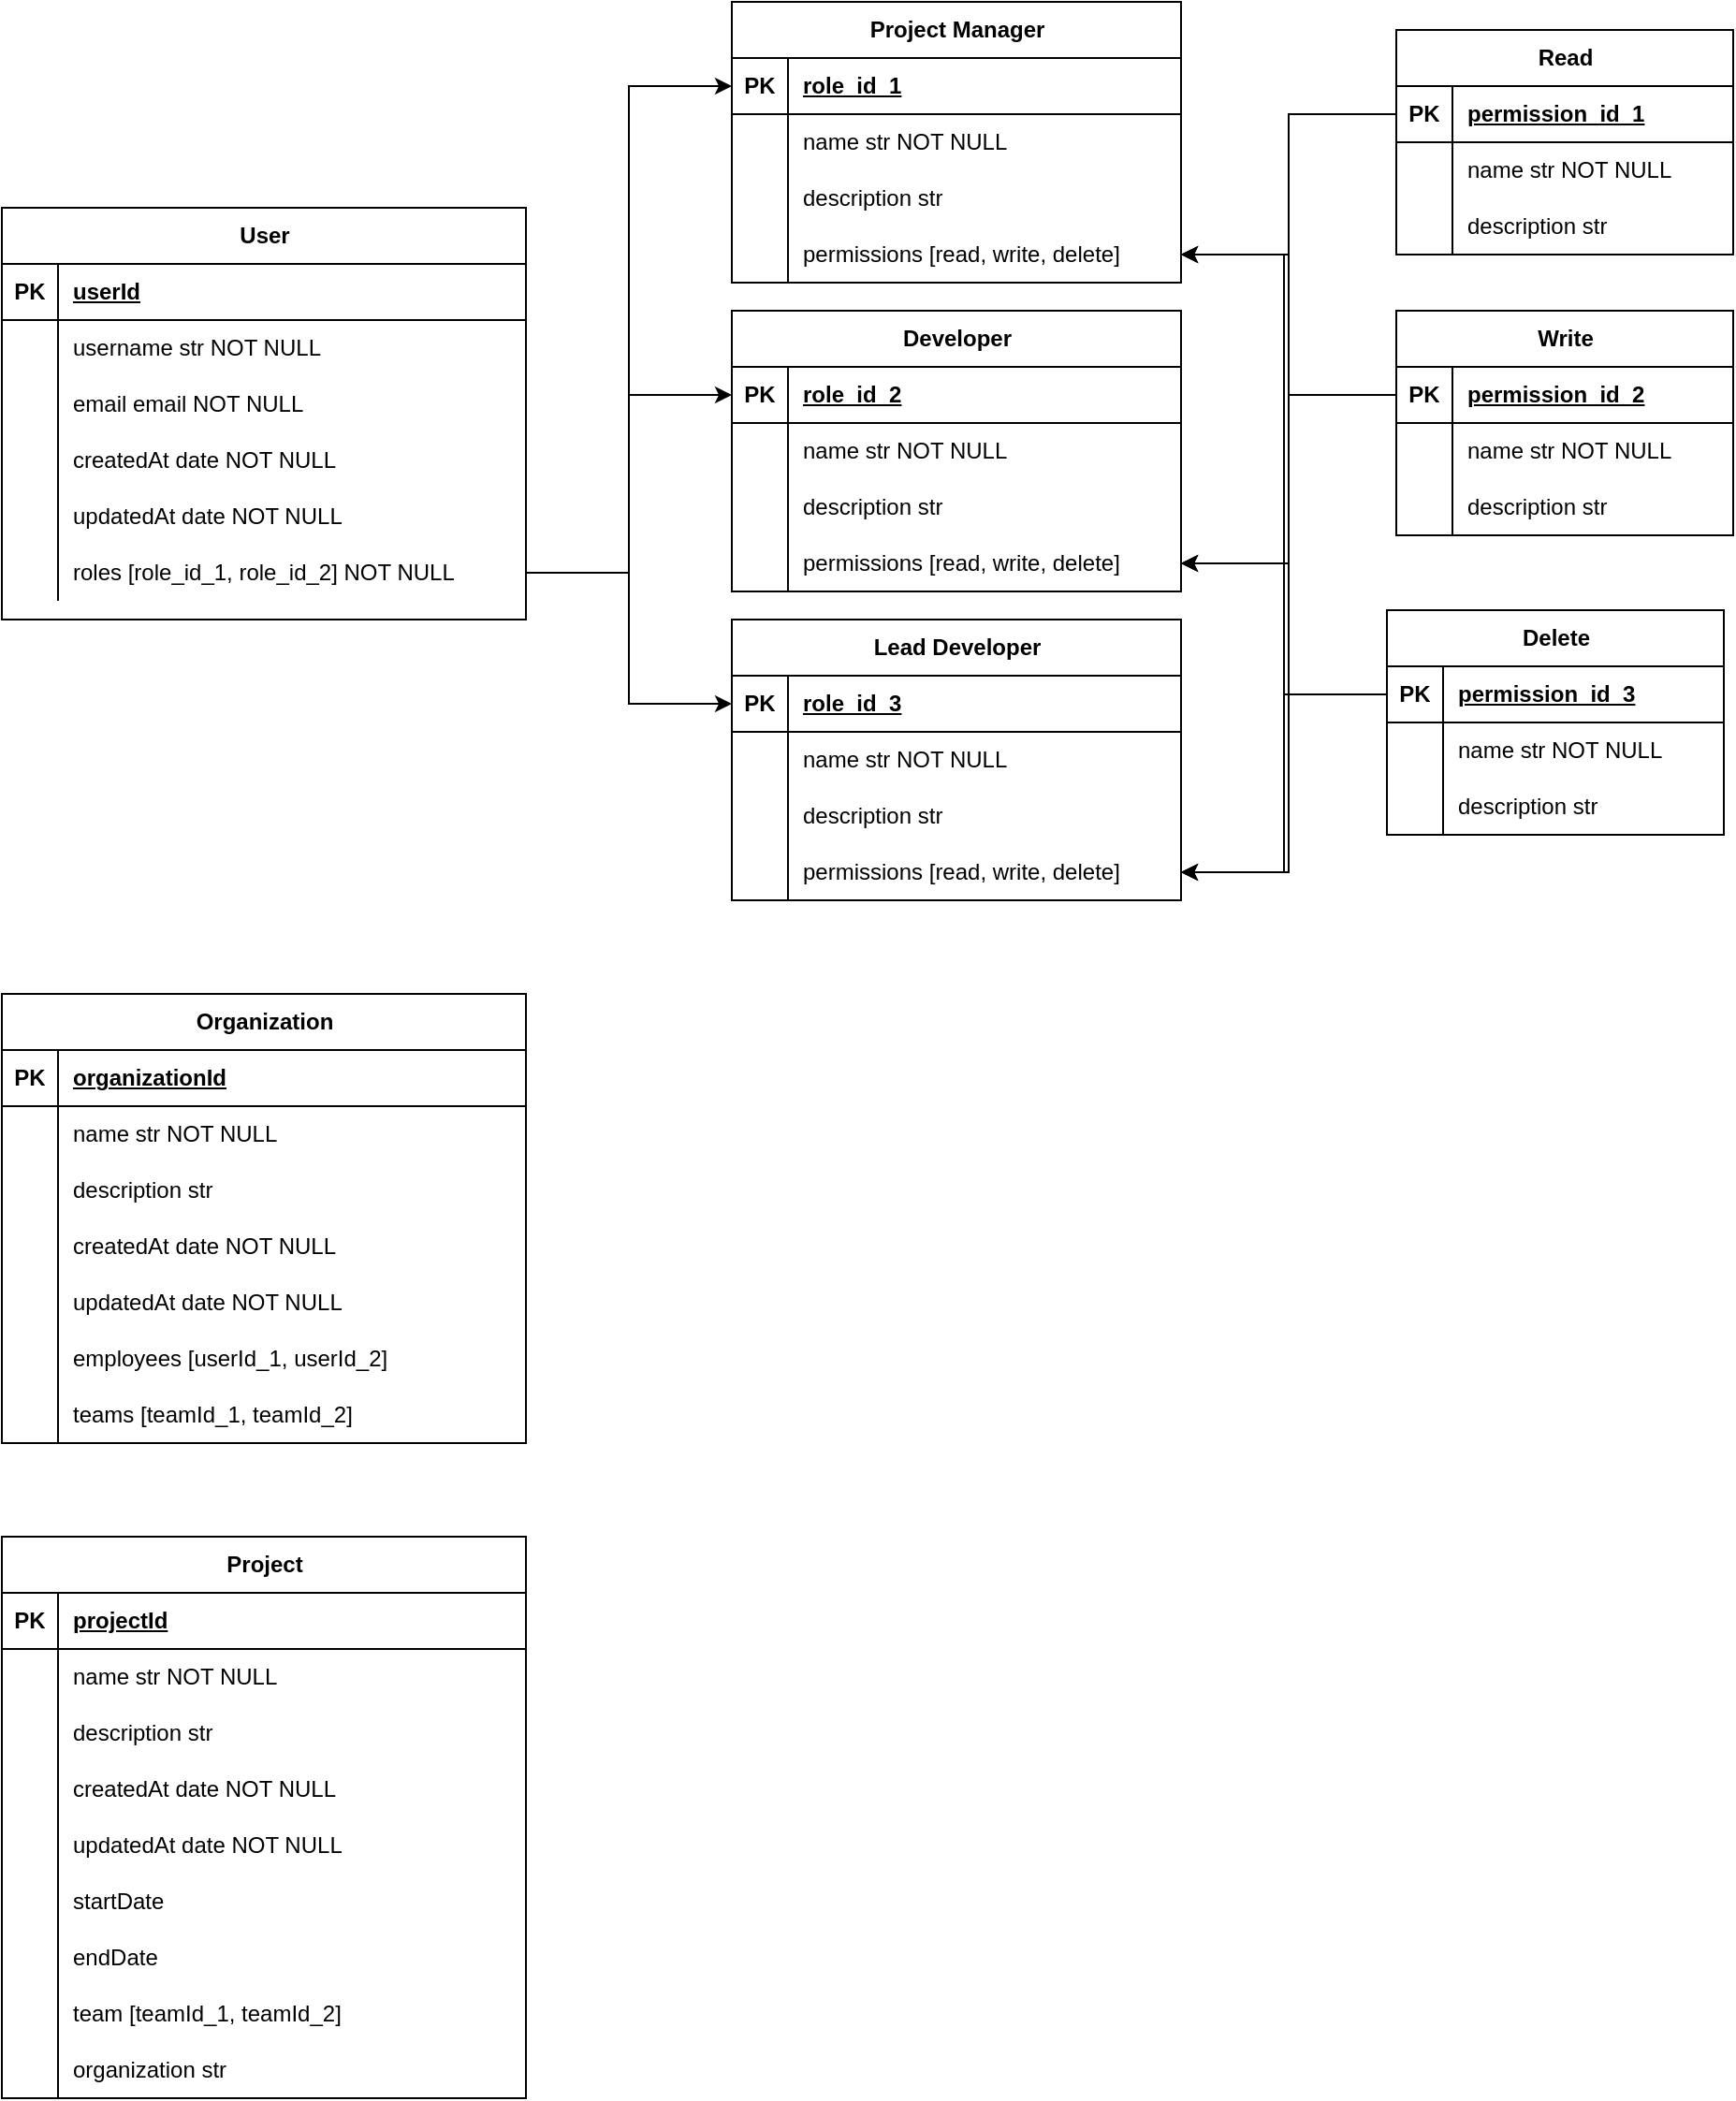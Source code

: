 <mxfile version="24.6.4" type="github">
  <diagram id="R2lEEEUBdFMjLlhIrx00" name="Page-1">
    <mxGraphModel dx="1232" dy="1105" grid="1" gridSize="10" guides="1" tooltips="1" connect="1" arrows="1" fold="1" page="1" pageScale="1" pageWidth="850" pageHeight="1100" math="0" shadow="0" extFonts="Permanent Marker^https://fonts.googleapis.com/css?family=Permanent+Marker">
      <root>
        <mxCell id="0" />
        <mxCell id="1" parent="0" />
        <mxCell id="rdHZ8O4OTqoQfhuK6MmQ-23" value="User" style="shape=table;startSize=30;container=1;collapsible=1;childLayout=tableLayout;fixedRows=1;rowLines=0;fontStyle=1;align=center;resizeLast=1;html=1;" parent="1" vertex="1">
          <mxGeometry x="160" y="120" width="280" height="220" as="geometry" />
        </mxCell>
        <mxCell id="rdHZ8O4OTqoQfhuK6MmQ-24" value="" style="shape=tableRow;horizontal=0;startSize=0;swimlaneHead=0;swimlaneBody=0;fillColor=none;collapsible=0;dropTarget=0;points=[[0,0.5],[1,0.5]];portConstraint=eastwest;top=0;left=0;right=0;bottom=1;" parent="rdHZ8O4OTqoQfhuK6MmQ-23" vertex="1">
          <mxGeometry y="30" width="280" height="30" as="geometry" />
        </mxCell>
        <mxCell id="rdHZ8O4OTqoQfhuK6MmQ-25" value="PK" style="shape=partialRectangle;connectable=0;fillColor=none;top=0;left=0;bottom=0;right=0;fontStyle=1;overflow=hidden;whiteSpace=wrap;html=1;" parent="rdHZ8O4OTqoQfhuK6MmQ-24" vertex="1">
          <mxGeometry width="30" height="30" as="geometry">
            <mxRectangle width="30" height="30" as="alternateBounds" />
          </mxGeometry>
        </mxCell>
        <mxCell id="rdHZ8O4OTqoQfhuK6MmQ-26" value="userId" style="shape=partialRectangle;connectable=0;fillColor=none;top=0;left=0;bottom=0;right=0;align=left;spacingLeft=6;fontStyle=5;overflow=hidden;whiteSpace=wrap;html=1;" parent="rdHZ8O4OTqoQfhuK6MmQ-24" vertex="1">
          <mxGeometry x="30" width="250" height="30" as="geometry">
            <mxRectangle width="250" height="30" as="alternateBounds" />
          </mxGeometry>
        </mxCell>
        <mxCell id="rdHZ8O4OTqoQfhuK6MmQ-27" value="" style="shape=tableRow;horizontal=0;startSize=0;swimlaneHead=0;swimlaneBody=0;fillColor=none;collapsible=0;dropTarget=0;points=[[0,0.5],[1,0.5]];portConstraint=eastwest;top=0;left=0;right=0;bottom=0;" parent="rdHZ8O4OTqoQfhuK6MmQ-23" vertex="1">
          <mxGeometry y="60" width="280" height="30" as="geometry" />
        </mxCell>
        <mxCell id="rdHZ8O4OTqoQfhuK6MmQ-28" value="" style="shape=partialRectangle;connectable=0;fillColor=none;top=0;left=0;bottom=0;right=0;editable=1;overflow=hidden;whiteSpace=wrap;html=1;" parent="rdHZ8O4OTqoQfhuK6MmQ-27" vertex="1">
          <mxGeometry width="30" height="30" as="geometry">
            <mxRectangle width="30" height="30" as="alternateBounds" />
          </mxGeometry>
        </mxCell>
        <mxCell id="rdHZ8O4OTqoQfhuK6MmQ-29" value="username str NOT NULL" style="shape=partialRectangle;connectable=0;fillColor=none;top=0;left=0;bottom=0;right=0;align=left;spacingLeft=6;overflow=hidden;whiteSpace=wrap;html=1;" parent="rdHZ8O4OTqoQfhuK6MmQ-27" vertex="1">
          <mxGeometry x="30" width="250" height="30" as="geometry">
            <mxRectangle width="250" height="30" as="alternateBounds" />
          </mxGeometry>
        </mxCell>
        <mxCell id="rdHZ8O4OTqoQfhuK6MmQ-30" value="" style="shape=tableRow;horizontal=0;startSize=0;swimlaneHead=0;swimlaneBody=0;fillColor=none;collapsible=0;dropTarget=0;points=[[0,0.5],[1,0.5]];portConstraint=eastwest;top=0;left=0;right=0;bottom=0;" parent="rdHZ8O4OTqoQfhuK6MmQ-23" vertex="1">
          <mxGeometry y="90" width="280" height="30" as="geometry" />
        </mxCell>
        <mxCell id="rdHZ8O4OTqoQfhuK6MmQ-31" value="" style="shape=partialRectangle;connectable=0;fillColor=none;top=0;left=0;bottom=0;right=0;editable=1;overflow=hidden;whiteSpace=wrap;html=1;" parent="rdHZ8O4OTqoQfhuK6MmQ-30" vertex="1">
          <mxGeometry width="30" height="30" as="geometry">
            <mxRectangle width="30" height="30" as="alternateBounds" />
          </mxGeometry>
        </mxCell>
        <mxCell id="rdHZ8O4OTqoQfhuK6MmQ-32" value="email email NOT NULL" style="shape=partialRectangle;connectable=0;fillColor=none;top=0;left=0;bottom=0;right=0;align=left;spacingLeft=6;overflow=hidden;whiteSpace=wrap;html=1;" parent="rdHZ8O4OTqoQfhuK6MmQ-30" vertex="1">
          <mxGeometry x="30" width="250" height="30" as="geometry">
            <mxRectangle width="250" height="30" as="alternateBounds" />
          </mxGeometry>
        </mxCell>
        <mxCell id="rdHZ8O4OTqoQfhuK6MmQ-39" value="" style="shape=tableRow;horizontal=0;startSize=0;swimlaneHead=0;swimlaneBody=0;fillColor=none;collapsible=0;dropTarget=0;points=[[0,0.5],[1,0.5]];portConstraint=eastwest;top=0;left=0;right=0;bottom=0;" parent="rdHZ8O4OTqoQfhuK6MmQ-23" vertex="1">
          <mxGeometry y="120" width="280" height="30" as="geometry" />
        </mxCell>
        <mxCell id="rdHZ8O4OTqoQfhuK6MmQ-40" value="" style="shape=partialRectangle;connectable=0;fillColor=none;top=0;left=0;bottom=0;right=0;editable=1;overflow=hidden;whiteSpace=wrap;html=1;" parent="rdHZ8O4OTqoQfhuK6MmQ-39" vertex="1">
          <mxGeometry width="30" height="30" as="geometry">
            <mxRectangle width="30" height="30" as="alternateBounds" />
          </mxGeometry>
        </mxCell>
        <mxCell id="rdHZ8O4OTqoQfhuK6MmQ-41" value="createdAt date NOT NULL" style="shape=partialRectangle;connectable=0;fillColor=none;top=0;left=0;bottom=0;right=0;align=left;spacingLeft=6;overflow=hidden;whiteSpace=wrap;html=1;" parent="rdHZ8O4OTqoQfhuK6MmQ-39" vertex="1">
          <mxGeometry x="30" width="250" height="30" as="geometry">
            <mxRectangle width="250" height="30" as="alternateBounds" />
          </mxGeometry>
        </mxCell>
        <mxCell id="rdHZ8O4OTqoQfhuK6MmQ-33" value="" style="shape=tableRow;horizontal=0;startSize=0;swimlaneHead=0;swimlaneBody=0;fillColor=none;collapsible=0;dropTarget=0;points=[[0,0.5],[1,0.5]];portConstraint=eastwest;top=0;left=0;right=0;bottom=0;" parent="rdHZ8O4OTqoQfhuK6MmQ-23" vertex="1">
          <mxGeometry y="150" width="280" height="30" as="geometry" />
        </mxCell>
        <mxCell id="rdHZ8O4OTqoQfhuK6MmQ-34" value="" style="shape=partialRectangle;connectable=0;fillColor=none;top=0;left=0;bottom=0;right=0;editable=1;overflow=hidden;whiteSpace=wrap;html=1;" parent="rdHZ8O4OTqoQfhuK6MmQ-33" vertex="1">
          <mxGeometry width="30" height="30" as="geometry">
            <mxRectangle width="30" height="30" as="alternateBounds" />
          </mxGeometry>
        </mxCell>
        <mxCell id="rdHZ8O4OTqoQfhuK6MmQ-35" value="updatedAt date NOT NULL" style="shape=partialRectangle;connectable=0;fillColor=none;top=0;left=0;bottom=0;right=0;align=left;spacingLeft=6;overflow=hidden;whiteSpace=wrap;html=1;" parent="rdHZ8O4OTqoQfhuK6MmQ-33" vertex="1">
          <mxGeometry x="30" width="250" height="30" as="geometry">
            <mxRectangle width="250" height="30" as="alternateBounds" />
          </mxGeometry>
        </mxCell>
        <mxCell id="rdHZ8O4OTqoQfhuK6MmQ-45" value="" style="shape=tableRow;horizontal=0;startSize=0;swimlaneHead=0;swimlaneBody=0;fillColor=none;collapsible=0;dropTarget=0;points=[[0,0.5],[1,0.5]];portConstraint=eastwest;top=0;left=0;right=0;bottom=0;" parent="rdHZ8O4OTqoQfhuK6MmQ-23" vertex="1">
          <mxGeometry y="180" width="280" height="30" as="geometry" />
        </mxCell>
        <mxCell id="rdHZ8O4OTqoQfhuK6MmQ-46" value="" style="shape=partialRectangle;connectable=0;fillColor=none;top=0;left=0;bottom=0;right=0;editable=1;overflow=hidden;whiteSpace=wrap;html=1;" parent="rdHZ8O4OTqoQfhuK6MmQ-45" vertex="1">
          <mxGeometry width="30" height="30" as="geometry">
            <mxRectangle width="30" height="30" as="alternateBounds" />
          </mxGeometry>
        </mxCell>
        <mxCell id="rdHZ8O4OTqoQfhuK6MmQ-47" value="roles [role_id_1, role_id_2] NOT NULL" style="shape=partialRectangle;connectable=0;fillColor=none;top=0;left=0;bottom=0;right=0;align=left;spacingLeft=6;overflow=hidden;whiteSpace=wrap;html=1;" parent="rdHZ8O4OTqoQfhuK6MmQ-45" vertex="1">
          <mxGeometry x="30" width="250" height="30" as="geometry">
            <mxRectangle width="250" height="30" as="alternateBounds" />
          </mxGeometry>
        </mxCell>
        <mxCell id="rdHZ8O4OTqoQfhuK6MmQ-36" value="" style="shape=tableRow;horizontal=0;startSize=0;swimlaneHead=0;swimlaneBody=0;fillColor=none;collapsible=0;dropTarget=0;points=[[0,0.5],[1,0.5]];portConstraint=eastwest;top=0;left=0;right=0;bottom=0;" parent="1" vertex="1">
          <mxGeometry x="180" y="270" width="180" height="30" as="geometry" />
        </mxCell>
        <mxCell id="rdHZ8O4OTqoQfhuK6MmQ-37" value="" style="shape=partialRectangle;connectable=0;fillColor=none;top=0;left=0;bottom=0;right=0;editable=1;overflow=hidden;whiteSpace=wrap;html=1;" parent="rdHZ8O4OTqoQfhuK6MmQ-36" vertex="1">
          <mxGeometry width="30" height="30" as="geometry">
            <mxRectangle width="30" height="30" as="alternateBounds" />
          </mxGeometry>
        </mxCell>
        <mxCell id="rdHZ8O4OTqoQfhuK6MmQ-48" value="Project Manager" style="shape=table;startSize=30;container=1;collapsible=1;childLayout=tableLayout;fixedRows=1;rowLines=0;fontStyle=1;align=center;resizeLast=1;html=1;" parent="1" vertex="1">
          <mxGeometry x="550" y="10" width="240" height="150" as="geometry" />
        </mxCell>
        <mxCell id="rdHZ8O4OTqoQfhuK6MmQ-49" value="" style="shape=tableRow;horizontal=0;startSize=0;swimlaneHead=0;swimlaneBody=0;fillColor=none;collapsible=0;dropTarget=0;points=[[0,0.5],[1,0.5]];portConstraint=eastwest;top=0;left=0;right=0;bottom=1;" parent="rdHZ8O4OTqoQfhuK6MmQ-48" vertex="1">
          <mxGeometry y="30" width="240" height="30" as="geometry" />
        </mxCell>
        <mxCell id="rdHZ8O4OTqoQfhuK6MmQ-50" value="PK" style="shape=partialRectangle;connectable=0;fillColor=none;top=0;left=0;bottom=0;right=0;fontStyle=1;overflow=hidden;whiteSpace=wrap;html=1;" parent="rdHZ8O4OTqoQfhuK6MmQ-49" vertex="1">
          <mxGeometry width="30" height="30" as="geometry">
            <mxRectangle width="30" height="30" as="alternateBounds" />
          </mxGeometry>
        </mxCell>
        <mxCell id="rdHZ8O4OTqoQfhuK6MmQ-51" value="role_id_1" style="shape=partialRectangle;connectable=0;fillColor=none;top=0;left=0;bottom=0;right=0;align=left;spacingLeft=6;fontStyle=5;overflow=hidden;whiteSpace=wrap;html=1;" parent="rdHZ8O4OTqoQfhuK6MmQ-49" vertex="1">
          <mxGeometry x="30" width="210" height="30" as="geometry">
            <mxRectangle width="210" height="30" as="alternateBounds" />
          </mxGeometry>
        </mxCell>
        <mxCell id="rdHZ8O4OTqoQfhuK6MmQ-52" value="" style="shape=tableRow;horizontal=0;startSize=0;swimlaneHead=0;swimlaneBody=0;fillColor=none;collapsible=0;dropTarget=0;points=[[0,0.5],[1,0.5]];portConstraint=eastwest;top=0;left=0;right=0;bottom=0;" parent="rdHZ8O4OTqoQfhuK6MmQ-48" vertex="1">
          <mxGeometry y="60" width="240" height="30" as="geometry" />
        </mxCell>
        <mxCell id="rdHZ8O4OTqoQfhuK6MmQ-53" value="" style="shape=partialRectangle;connectable=0;fillColor=none;top=0;left=0;bottom=0;right=0;editable=1;overflow=hidden;whiteSpace=wrap;html=1;" parent="rdHZ8O4OTqoQfhuK6MmQ-52" vertex="1">
          <mxGeometry width="30" height="30" as="geometry">
            <mxRectangle width="30" height="30" as="alternateBounds" />
          </mxGeometry>
        </mxCell>
        <mxCell id="rdHZ8O4OTqoQfhuK6MmQ-54" value="name str NOT NULL" style="shape=partialRectangle;connectable=0;fillColor=none;top=0;left=0;bottom=0;right=0;align=left;spacingLeft=6;overflow=hidden;whiteSpace=wrap;html=1;" parent="rdHZ8O4OTqoQfhuK6MmQ-52" vertex="1">
          <mxGeometry x="30" width="210" height="30" as="geometry">
            <mxRectangle width="210" height="30" as="alternateBounds" />
          </mxGeometry>
        </mxCell>
        <mxCell id="rdHZ8O4OTqoQfhuK6MmQ-104" value="" style="shape=tableRow;horizontal=0;startSize=0;swimlaneHead=0;swimlaneBody=0;fillColor=none;collapsible=0;dropTarget=0;points=[[0,0.5],[1,0.5]];portConstraint=eastwest;top=0;left=0;right=0;bottom=0;" parent="rdHZ8O4OTqoQfhuK6MmQ-48" vertex="1">
          <mxGeometry y="90" width="240" height="30" as="geometry" />
        </mxCell>
        <mxCell id="rdHZ8O4OTqoQfhuK6MmQ-105" value="" style="shape=partialRectangle;connectable=0;fillColor=none;top=0;left=0;bottom=0;right=0;editable=1;overflow=hidden;whiteSpace=wrap;html=1;" parent="rdHZ8O4OTqoQfhuK6MmQ-104" vertex="1">
          <mxGeometry width="30" height="30" as="geometry">
            <mxRectangle width="30" height="30" as="alternateBounds" />
          </mxGeometry>
        </mxCell>
        <mxCell id="rdHZ8O4OTqoQfhuK6MmQ-106" value="description str" style="shape=partialRectangle;connectable=0;fillColor=none;top=0;left=0;bottom=0;right=0;align=left;spacingLeft=6;overflow=hidden;whiteSpace=wrap;html=1;" parent="rdHZ8O4OTqoQfhuK6MmQ-104" vertex="1">
          <mxGeometry x="30" width="210" height="30" as="geometry">
            <mxRectangle width="210" height="30" as="alternateBounds" />
          </mxGeometry>
        </mxCell>
        <mxCell id="rdHZ8O4OTqoQfhuK6MmQ-55" value="" style="shape=tableRow;horizontal=0;startSize=0;swimlaneHead=0;swimlaneBody=0;fillColor=none;collapsible=0;dropTarget=0;points=[[0,0.5],[1,0.5]];portConstraint=eastwest;top=0;left=0;right=0;bottom=0;" parent="rdHZ8O4OTqoQfhuK6MmQ-48" vertex="1">
          <mxGeometry y="120" width="240" height="30" as="geometry" />
        </mxCell>
        <mxCell id="rdHZ8O4OTqoQfhuK6MmQ-56" value="" style="shape=partialRectangle;connectable=0;fillColor=none;top=0;left=0;bottom=0;right=0;editable=1;overflow=hidden;whiteSpace=wrap;html=1;" parent="rdHZ8O4OTqoQfhuK6MmQ-55" vertex="1">
          <mxGeometry width="30" height="30" as="geometry">
            <mxRectangle width="30" height="30" as="alternateBounds" />
          </mxGeometry>
        </mxCell>
        <mxCell id="rdHZ8O4OTqoQfhuK6MmQ-57" value="permissions [read, write, delete]" style="shape=partialRectangle;connectable=0;fillColor=none;top=0;left=0;bottom=0;right=0;align=left;spacingLeft=6;overflow=hidden;whiteSpace=wrap;html=1;" parent="rdHZ8O4OTqoQfhuK6MmQ-55" vertex="1">
          <mxGeometry x="30" width="210" height="30" as="geometry">
            <mxRectangle width="210" height="30" as="alternateBounds" />
          </mxGeometry>
        </mxCell>
        <mxCell id="rdHZ8O4OTqoQfhuK6MmQ-61" value="Read" style="shape=table;startSize=30;container=1;collapsible=1;childLayout=tableLayout;fixedRows=1;rowLines=0;fontStyle=1;align=center;resizeLast=1;html=1;" parent="1" vertex="1">
          <mxGeometry x="905" y="25" width="180" height="120" as="geometry" />
        </mxCell>
        <mxCell id="rdHZ8O4OTqoQfhuK6MmQ-62" value="" style="shape=tableRow;horizontal=0;startSize=0;swimlaneHead=0;swimlaneBody=0;fillColor=none;collapsible=0;dropTarget=0;points=[[0,0.5],[1,0.5]];portConstraint=eastwest;top=0;left=0;right=0;bottom=1;" parent="rdHZ8O4OTqoQfhuK6MmQ-61" vertex="1">
          <mxGeometry y="30" width="180" height="30" as="geometry" />
        </mxCell>
        <mxCell id="rdHZ8O4OTqoQfhuK6MmQ-63" value="PK" style="shape=partialRectangle;connectable=0;fillColor=none;top=0;left=0;bottom=0;right=0;fontStyle=1;overflow=hidden;whiteSpace=wrap;html=1;" parent="rdHZ8O4OTqoQfhuK6MmQ-62" vertex="1">
          <mxGeometry width="30" height="30" as="geometry">
            <mxRectangle width="30" height="30" as="alternateBounds" />
          </mxGeometry>
        </mxCell>
        <mxCell id="rdHZ8O4OTqoQfhuK6MmQ-64" value="permission_id_1" style="shape=partialRectangle;connectable=0;fillColor=none;top=0;left=0;bottom=0;right=0;align=left;spacingLeft=6;fontStyle=5;overflow=hidden;whiteSpace=wrap;html=1;" parent="rdHZ8O4OTqoQfhuK6MmQ-62" vertex="1">
          <mxGeometry x="30" width="150" height="30" as="geometry">
            <mxRectangle width="150" height="30" as="alternateBounds" />
          </mxGeometry>
        </mxCell>
        <mxCell id="rdHZ8O4OTqoQfhuK6MmQ-65" value="" style="shape=tableRow;horizontal=0;startSize=0;swimlaneHead=0;swimlaneBody=0;fillColor=none;collapsible=0;dropTarget=0;points=[[0,0.5],[1,0.5]];portConstraint=eastwest;top=0;left=0;right=0;bottom=0;" parent="rdHZ8O4OTqoQfhuK6MmQ-61" vertex="1">
          <mxGeometry y="60" width="180" height="30" as="geometry" />
        </mxCell>
        <mxCell id="rdHZ8O4OTqoQfhuK6MmQ-66" value="" style="shape=partialRectangle;connectable=0;fillColor=none;top=0;left=0;bottom=0;right=0;editable=1;overflow=hidden;whiteSpace=wrap;html=1;" parent="rdHZ8O4OTqoQfhuK6MmQ-65" vertex="1">
          <mxGeometry width="30" height="30" as="geometry">
            <mxRectangle width="30" height="30" as="alternateBounds" />
          </mxGeometry>
        </mxCell>
        <mxCell id="rdHZ8O4OTqoQfhuK6MmQ-67" value="name str NOT NULL" style="shape=partialRectangle;connectable=0;fillColor=none;top=0;left=0;bottom=0;right=0;align=left;spacingLeft=6;overflow=hidden;whiteSpace=wrap;html=1;" parent="rdHZ8O4OTqoQfhuK6MmQ-65" vertex="1">
          <mxGeometry x="30" width="150" height="30" as="geometry">
            <mxRectangle width="150" height="30" as="alternateBounds" />
          </mxGeometry>
        </mxCell>
        <mxCell id="rdHZ8O4OTqoQfhuK6MmQ-68" value="" style="shape=tableRow;horizontal=0;startSize=0;swimlaneHead=0;swimlaneBody=0;fillColor=none;collapsible=0;dropTarget=0;points=[[0,0.5],[1,0.5]];portConstraint=eastwest;top=0;left=0;right=0;bottom=0;" parent="rdHZ8O4OTqoQfhuK6MmQ-61" vertex="1">
          <mxGeometry y="90" width="180" height="30" as="geometry" />
        </mxCell>
        <mxCell id="rdHZ8O4OTqoQfhuK6MmQ-69" value="" style="shape=partialRectangle;connectable=0;fillColor=none;top=0;left=0;bottom=0;right=0;editable=1;overflow=hidden;whiteSpace=wrap;html=1;" parent="rdHZ8O4OTqoQfhuK6MmQ-68" vertex="1">
          <mxGeometry width="30" height="30" as="geometry">
            <mxRectangle width="30" height="30" as="alternateBounds" />
          </mxGeometry>
        </mxCell>
        <mxCell id="rdHZ8O4OTqoQfhuK6MmQ-70" value="description str" style="shape=partialRectangle;connectable=0;fillColor=none;top=0;left=0;bottom=0;right=0;align=left;spacingLeft=6;overflow=hidden;whiteSpace=wrap;html=1;" parent="rdHZ8O4OTqoQfhuK6MmQ-68" vertex="1">
          <mxGeometry x="30" width="150" height="30" as="geometry">
            <mxRectangle width="150" height="30" as="alternateBounds" />
          </mxGeometry>
        </mxCell>
        <mxCell id="rdHZ8O4OTqoQfhuK6MmQ-75" value="Developer" style="shape=table;startSize=30;container=1;collapsible=1;childLayout=tableLayout;fixedRows=1;rowLines=0;fontStyle=1;align=center;resizeLast=1;html=1;" parent="1" vertex="1">
          <mxGeometry x="550" y="175" width="240" height="150" as="geometry" />
        </mxCell>
        <mxCell id="rdHZ8O4OTqoQfhuK6MmQ-76" value="" style="shape=tableRow;horizontal=0;startSize=0;swimlaneHead=0;swimlaneBody=0;fillColor=none;collapsible=0;dropTarget=0;points=[[0,0.5],[1,0.5]];portConstraint=eastwest;top=0;left=0;right=0;bottom=1;" parent="rdHZ8O4OTqoQfhuK6MmQ-75" vertex="1">
          <mxGeometry y="30" width="240" height="30" as="geometry" />
        </mxCell>
        <mxCell id="rdHZ8O4OTqoQfhuK6MmQ-77" value="PK" style="shape=partialRectangle;connectable=0;fillColor=none;top=0;left=0;bottom=0;right=0;fontStyle=1;overflow=hidden;whiteSpace=wrap;html=1;" parent="rdHZ8O4OTqoQfhuK6MmQ-76" vertex="1">
          <mxGeometry width="30" height="30" as="geometry">
            <mxRectangle width="30" height="30" as="alternateBounds" />
          </mxGeometry>
        </mxCell>
        <mxCell id="rdHZ8O4OTqoQfhuK6MmQ-78" value="role_id_2" style="shape=partialRectangle;connectable=0;fillColor=none;top=0;left=0;bottom=0;right=0;align=left;spacingLeft=6;fontStyle=5;overflow=hidden;whiteSpace=wrap;html=1;" parent="rdHZ8O4OTqoQfhuK6MmQ-76" vertex="1">
          <mxGeometry x="30" width="210" height="30" as="geometry">
            <mxRectangle width="210" height="30" as="alternateBounds" />
          </mxGeometry>
        </mxCell>
        <mxCell id="rdHZ8O4OTqoQfhuK6MmQ-79" value="" style="shape=tableRow;horizontal=0;startSize=0;swimlaneHead=0;swimlaneBody=0;fillColor=none;collapsible=0;dropTarget=0;points=[[0,0.5],[1,0.5]];portConstraint=eastwest;top=0;left=0;right=0;bottom=0;" parent="rdHZ8O4OTqoQfhuK6MmQ-75" vertex="1">
          <mxGeometry y="60" width="240" height="30" as="geometry" />
        </mxCell>
        <mxCell id="rdHZ8O4OTqoQfhuK6MmQ-80" value="" style="shape=partialRectangle;connectable=0;fillColor=none;top=0;left=0;bottom=0;right=0;editable=1;overflow=hidden;whiteSpace=wrap;html=1;" parent="rdHZ8O4OTqoQfhuK6MmQ-79" vertex="1">
          <mxGeometry width="30" height="30" as="geometry">
            <mxRectangle width="30" height="30" as="alternateBounds" />
          </mxGeometry>
        </mxCell>
        <mxCell id="rdHZ8O4OTqoQfhuK6MmQ-81" value="name str NOT NULL" style="shape=partialRectangle;connectable=0;fillColor=none;top=0;left=0;bottom=0;right=0;align=left;spacingLeft=6;overflow=hidden;whiteSpace=wrap;html=1;" parent="rdHZ8O4OTqoQfhuK6MmQ-79" vertex="1">
          <mxGeometry x="30" width="210" height="30" as="geometry">
            <mxRectangle width="210" height="30" as="alternateBounds" />
          </mxGeometry>
        </mxCell>
        <mxCell id="rdHZ8O4OTqoQfhuK6MmQ-107" value="" style="shape=tableRow;horizontal=0;startSize=0;swimlaneHead=0;swimlaneBody=0;fillColor=none;collapsible=0;dropTarget=0;points=[[0,0.5],[1,0.5]];portConstraint=eastwest;top=0;left=0;right=0;bottom=0;" parent="rdHZ8O4OTqoQfhuK6MmQ-75" vertex="1">
          <mxGeometry y="90" width="240" height="30" as="geometry" />
        </mxCell>
        <mxCell id="rdHZ8O4OTqoQfhuK6MmQ-108" value="" style="shape=partialRectangle;connectable=0;fillColor=none;top=0;left=0;bottom=0;right=0;editable=1;overflow=hidden;whiteSpace=wrap;html=1;" parent="rdHZ8O4OTqoQfhuK6MmQ-107" vertex="1">
          <mxGeometry width="30" height="30" as="geometry">
            <mxRectangle width="30" height="30" as="alternateBounds" />
          </mxGeometry>
        </mxCell>
        <mxCell id="rdHZ8O4OTqoQfhuK6MmQ-109" value="description str" style="shape=partialRectangle;connectable=0;fillColor=none;top=0;left=0;bottom=0;right=0;align=left;spacingLeft=6;overflow=hidden;whiteSpace=wrap;html=1;" parent="rdHZ8O4OTqoQfhuK6MmQ-107" vertex="1">
          <mxGeometry x="30" width="210" height="30" as="geometry">
            <mxRectangle width="210" height="30" as="alternateBounds" />
          </mxGeometry>
        </mxCell>
        <mxCell id="rdHZ8O4OTqoQfhuK6MmQ-82" value="" style="shape=tableRow;horizontal=0;startSize=0;swimlaneHead=0;swimlaneBody=0;fillColor=none;collapsible=0;dropTarget=0;points=[[0,0.5],[1,0.5]];portConstraint=eastwest;top=0;left=0;right=0;bottom=0;" parent="rdHZ8O4OTqoQfhuK6MmQ-75" vertex="1">
          <mxGeometry y="120" width="240" height="30" as="geometry" />
        </mxCell>
        <mxCell id="rdHZ8O4OTqoQfhuK6MmQ-83" value="" style="shape=partialRectangle;connectable=0;fillColor=none;top=0;left=0;bottom=0;right=0;editable=1;overflow=hidden;whiteSpace=wrap;html=1;" parent="rdHZ8O4OTqoQfhuK6MmQ-82" vertex="1">
          <mxGeometry width="30" height="30" as="geometry">
            <mxRectangle width="30" height="30" as="alternateBounds" />
          </mxGeometry>
        </mxCell>
        <mxCell id="rdHZ8O4OTqoQfhuK6MmQ-84" value="permissions [read, write, delete]" style="shape=partialRectangle;connectable=0;fillColor=none;top=0;left=0;bottom=0;right=0;align=left;spacingLeft=6;overflow=hidden;whiteSpace=wrap;html=1;" parent="rdHZ8O4OTqoQfhuK6MmQ-82" vertex="1">
          <mxGeometry x="30" width="210" height="30" as="geometry">
            <mxRectangle width="210" height="30" as="alternateBounds" />
          </mxGeometry>
        </mxCell>
        <mxCell id="rdHZ8O4OTqoQfhuK6MmQ-85" value="Lead Developer" style="shape=table;startSize=30;container=1;collapsible=1;childLayout=tableLayout;fixedRows=1;rowLines=0;fontStyle=1;align=center;resizeLast=1;html=1;" parent="1" vertex="1">
          <mxGeometry x="550" y="340" width="240" height="150" as="geometry" />
        </mxCell>
        <mxCell id="rdHZ8O4OTqoQfhuK6MmQ-86" value="" style="shape=tableRow;horizontal=0;startSize=0;swimlaneHead=0;swimlaneBody=0;fillColor=none;collapsible=0;dropTarget=0;points=[[0,0.5],[1,0.5]];portConstraint=eastwest;top=0;left=0;right=0;bottom=1;" parent="rdHZ8O4OTqoQfhuK6MmQ-85" vertex="1">
          <mxGeometry y="30" width="240" height="30" as="geometry" />
        </mxCell>
        <mxCell id="rdHZ8O4OTqoQfhuK6MmQ-87" value="PK" style="shape=partialRectangle;connectable=0;fillColor=none;top=0;left=0;bottom=0;right=0;fontStyle=1;overflow=hidden;whiteSpace=wrap;html=1;" parent="rdHZ8O4OTqoQfhuK6MmQ-86" vertex="1">
          <mxGeometry width="30" height="30" as="geometry">
            <mxRectangle width="30" height="30" as="alternateBounds" />
          </mxGeometry>
        </mxCell>
        <mxCell id="rdHZ8O4OTqoQfhuK6MmQ-88" value="role_id_3" style="shape=partialRectangle;connectable=0;fillColor=none;top=0;left=0;bottom=0;right=0;align=left;spacingLeft=6;fontStyle=5;overflow=hidden;whiteSpace=wrap;html=1;" parent="rdHZ8O4OTqoQfhuK6MmQ-86" vertex="1">
          <mxGeometry x="30" width="210" height="30" as="geometry">
            <mxRectangle width="210" height="30" as="alternateBounds" />
          </mxGeometry>
        </mxCell>
        <mxCell id="rdHZ8O4OTqoQfhuK6MmQ-89" value="" style="shape=tableRow;horizontal=0;startSize=0;swimlaneHead=0;swimlaneBody=0;fillColor=none;collapsible=0;dropTarget=0;points=[[0,0.5],[1,0.5]];portConstraint=eastwest;top=0;left=0;right=0;bottom=0;" parent="rdHZ8O4OTqoQfhuK6MmQ-85" vertex="1">
          <mxGeometry y="60" width="240" height="30" as="geometry" />
        </mxCell>
        <mxCell id="rdHZ8O4OTqoQfhuK6MmQ-90" value="" style="shape=partialRectangle;connectable=0;fillColor=none;top=0;left=0;bottom=0;right=0;editable=1;overflow=hidden;whiteSpace=wrap;html=1;" parent="rdHZ8O4OTqoQfhuK6MmQ-89" vertex="1">
          <mxGeometry width="30" height="30" as="geometry">
            <mxRectangle width="30" height="30" as="alternateBounds" />
          </mxGeometry>
        </mxCell>
        <mxCell id="rdHZ8O4OTqoQfhuK6MmQ-91" value="name str NOT NULL" style="shape=partialRectangle;connectable=0;fillColor=none;top=0;left=0;bottom=0;right=0;align=left;spacingLeft=6;overflow=hidden;whiteSpace=wrap;html=1;" parent="rdHZ8O4OTqoQfhuK6MmQ-89" vertex="1">
          <mxGeometry x="30" width="210" height="30" as="geometry">
            <mxRectangle width="210" height="30" as="alternateBounds" />
          </mxGeometry>
        </mxCell>
        <mxCell id="rdHZ8O4OTqoQfhuK6MmQ-120" value="" style="shape=tableRow;horizontal=0;startSize=0;swimlaneHead=0;swimlaneBody=0;fillColor=none;collapsible=0;dropTarget=0;points=[[0,0.5],[1,0.5]];portConstraint=eastwest;top=0;left=0;right=0;bottom=0;" parent="rdHZ8O4OTqoQfhuK6MmQ-85" vertex="1">
          <mxGeometry y="90" width="240" height="30" as="geometry" />
        </mxCell>
        <mxCell id="rdHZ8O4OTqoQfhuK6MmQ-121" value="" style="shape=partialRectangle;connectable=0;fillColor=none;top=0;left=0;bottom=0;right=0;editable=1;overflow=hidden;whiteSpace=wrap;html=1;" parent="rdHZ8O4OTqoQfhuK6MmQ-120" vertex="1">
          <mxGeometry width="30" height="30" as="geometry">
            <mxRectangle width="30" height="30" as="alternateBounds" />
          </mxGeometry>
        </mxCell>
        <mxCell id="rdHZ8O4OTqoQfhuK6MmQ-122" value="description str" style="shape=partialRectangle;connectable=0;fillColor=none;top=0;left=0;bottom=0;right=0;align=left;spacingLeft=6;overflow=hidden;whiteSpace=wrap;html=1;" parent="rdHZ8O4OTqoQfhuK6MmQ-120" vertex="1">
          <mxGeometry x="30" width="210" height="30" as="geometry">
            <mxRectangle width="210" height="30" as="alternateBounds" />
          </mxGeometry>
        </mxCell>
        <mxCell id="rdHZ8O4OTqoQfhuK6MmQ-92" value="" style="shape=tableRow;horizontal=0;startSize=0;swimlaneHead=0;swimlaneBody=0;fillColor=none;collapsible=0;dropTarget=0;points=[[0,0.5],[1,0.5]];portConstraint=eastwest;top=0;left=0;right=0;bottom=0;" parent="rdHZ8O4OTqoQfhuK6MmQ-85" vertex="1">
          <mxGeometry y="120" width="240" height="30" as="geometry" />
        </mxCell>
        <mxCell id="rdHZ8O4OTqoQfhuK6MmQ-93" value="" style="shape=partialRectangle;connectable=0;fillColor=none;top=0;left=0;bottom=0;right=0;editable=1;overflow=hidden;whiteSpace=wrap;html=1;" parent="rdHZ8O4OTqoQfhuK6MmQ-92" vertex="1">
          <mxGeometry width="30" height="30" as="geometry">
            <mxRectangle width="30" height="30" as="alternateBounds" />
          </mxGeometry>
        </mxCell>
        <mxCell id="rdHZ8O4OTqoQfhuK6MmQ-94" value="permissions [read, write, delete]" style="shape=partialRectangle;connectable=0;fillColor=none;top=0;left=0;bottom=0;right=0;align=left;spacingLeft=6;overflow=hidden;whiteSpace=wrap;html=1;" parent="rdHZ8O4OTqoQfhuK6MmQ-92" vertex="1">
          <mxGeometry x="30" width="210" height="30" as="geometry">
            <mxRectangle width="210" height="30" as="alternateBounds" />
          </mxGeometry>
        </mxCell>
        <mxCell id="rdHZ8O4OTqoQfhuK6MmQ-123" value="Write" style="shape=table;startSize=30;container=1;collapsible=1;childLayout=tableLayout;fixedRows=1;rowLines=0;fontStyle=1;align=center;resizeLast=1;html=1;" parent="1" vertex="1">
          <mxGeometry x="905" y="175" width="180" height="120" as="geometry" />
        </mxCell>
        <mxCell id="rdHZ8O4OTqoQfhuK6MmQ-124" value="" style="shape=tableRow;horizontal=0;startSize=0;swimlaneHead=0;swimlaneBody=0;fillColor=none;collapsible=0;dropTarget=0;points=[[0,0.5],[1,0.5]];portConstraint=eastwest;top=0;left=0;right=0;bottom=1;" parent="rdHZ8O4OTqoQfhuK6MmQ-123" vertex="1">
          <mxGeometry y="30" width="180" height="30" as="geometry" />
        </mxCell>
        <mxCell id="rdHZ8O4OTqoQfhuK6MmQ-125" value="PK" style="shape=partialRectangle;connectable=0;fillColor=none;top=0;left=0;bottom=0;right=0;fontStyle=1;overflow=hidden;whiteSpace=wrap;html=1;" parent="rdHZ8O4OTqoQfhuK6MmQ-124" vertex="1">
          <mxGeometry width="30" height="30" as="geometry">
            <mxRectangle width="30" height="30" as="alternateBounds" />
          </mxGeometry>
        </mxCell>
        <mxCell id="rdHZ8O4OTqoQfhuK6MmQ-126" value="permission_id_2" style="shape=partialRectangle;connectable=0;fillColor=none;top=0;left=0;bottom=0;right=0;align=left;spacingLeft=6;fontStyle=5;overflow=hidden;whiteSpace=wrap;html=1;" parent="rdHZ8O4OTqoQfhuK6MmQ-124" vertex="1">
          <mxGeometry x="30" width="150" height="30" as="geometry">
            <mxRectangle width="150" height="30" as="alternateBounds" />
          </mxGeometry>
        </mxCell>
        <mxCell id="rdHZ8O4OTqoQfhuK6MmQ-127" value="" style="shape=tableRow;horizontal=0;startSize=0;swimlaneHead=0;swimlaneBody=0;fillColor=none;collapsible=0;dropTarget=0;points=[[0,0.5],[1,0.5]];portConstraint=eastwest;top=0;left=0;right=0;bottom=0;" parent="rdHZ8O4OTqoQfhuK6MmQ-123" vertex="1">
          <mxGeometry y="60" width="180" height="30" as="geometry" />
        </mxCell>
        <mxCell id="rdHZ8O4OTqoQfhuK6MmQ-128" value="" style="shape=partialRectangle;connectable=0;fillColor=none;top=0;left=0;bottom=0;right=0;editable=1;overflow=hidden;whiteSpace=wrap;html=1;" parent="rdHZ8O4OTqoQfhuK6MmQ-127" vertex="1">
          <mxGeometry width="30" height="30" as="geometry">
            <mxRectangle width="30" height="30" as="alternateBounds" />
          </mxGeometry>
        </mxCell>
        <mxCell id="rdHZ8O4OTqoQfhuK6MmQ-129" value="name str NOT NULL" style="shape=partialRectangle;connectable=0;fillColor=none;top=0;left=0;bottom=0;right=0;align=left;spacingLeft=6;overflow=hidden;whiteSpace=wrap;html=1;" parent="rdHZ8O4OTqoQfhuK6MmQ-127" vertex="1">
          <mxGeometry x="30" width="150" height="30" as="geometry">
            <mxRectangle width="150" height="30" as="alternateBounds" />
          </mxGeometry>
        </mxCell>
        <mxCell id="rdHZ8O4OTqoQfhuK6MmQ-130" value="" style="shape=tableRow;horizontal=0;startSize=0;swimlaneHead=0;swimlaneBody=0;fillColor=none;collapsible=0;dropTarget=0;points=[[0,0.5],[1,0.5]];portConstraint=eastwest;top=0;left=0;right=0;bottom=0;" parent="rdHZ8O4OTqoQfhuK6MmQ-123" vertex="1">
          <mxGeometry y="90" width="180" height="30" as="geometry" />
        </mxCell>
        <mxCell id="rdHZ8O4OTqoQfhuK6MmQ-131" value="" style="shape=partialRectangle;connectable=0;fillColor=none;top=0;left=0;bottom=0;right=0;editable=1;overflow=hidden;whiteSpace=wrap;html=1;" parent="rdHZ8O4OTqoQfhuK6MmQ-130" vertex="1">
          <mxGeometry width="30" height="30" as="geometry">
            <mxRectangle width="30" height="30" as="alternateBounds" />
          </mxGeometry>
        </mxCell>
        <mxCell id="rdHZ8O4OTqoQfhuK6MmQ-132" value="description str" style="shape=partialRectangle;connectable=0;fillColor=none;top=0;left=0;bottom=0;right=0;align=left;spacingLeft=6;overflow=hidden;whiteSpace=wrap;html=1;" parent="rdHZ8O4OTqoQfhuK6MmQ-130" vertex="1">
          <mxGeometry x="30" width="150" height="30" as="geometry">
            <mxRectangle width="150" height="30" as="alternateBounds" />
          </mxGeometry>
        </mxCell>
        <mxCell id="rdHZ8O4OTqoQfhuK6MmQ-133" value="Delete" style="shape=table;startSize=30;container=1;collapsible=1;childLayout=tableLayout;fixedRows=1;rowLines=0;fontStyle=1;align=center;resizeLast=1;html=1;" parent="1" vertex="1">
          <mxGeometry x="900" y="335" width="180" height="120" as="geometry" />
        </mxCell>
        <mxCell id="rdHZ8O4OTqoQfhuK6MmQ-134" value="" style="shape=tableRow;horizontal=0;startSize=0;swimlaneHead=0;swimlaneBody=0;fillColor=none;collapsible=0;dropTarget=0;points=[[0,0.5],[1,0.5]];portConstraint=eastwest;top=0;left=0;right=0;bottom=1;" parent="rdHZ8O4OTqoQfhuK6MmQ-133" vertex="1">
          <mxGeometry y="30" width="180" height="30" as="geometry" />
        </mxCell>
        <mxCell id="rdHZ8O4OTqoQfhuK6MmQ-135" value="PK" style="shape=partialRectangle;connectable=0;fillColor=none;top=0;left=0;bottom=0;right=0;fontStyle=1;overflow=hidden;whiteSpace=wrap;html=1;" parent="rdHZ8O4OTqoQfhuK6MmQ-134" vertex="1">
          <mxGeometry width="30" height="30" as="geometry">
            <mxRectangle width="30" height="30" as="alternateBounds" />
          </mxGeometry>
        </mxCell>
        <mxCell id="rdHZ8O4OTqoQfhuK6MmQ-136" value="permission_id_3" style="shape=partialRectangle;connectable=0;fillColor=none;top=0;left=0;bottom=0;right=0;align=left;spacingLeft=6;fontStyle=5;overflow=hidden;whiteSpace=wrap;html=1;" parent="rdHZ8O4OTqoQfhuK6MmQ-134" vertex="1">
          <mxGeometry x="30" width="150" height="30" as="geometry">
            <mxRectangle width="150" height="30" as="alternateBounds" />
          </mxGeometry>
        </mxCell>
        <mxCell id="rdHZ8O4OTqoQfhuK6MmQ-137" value="" style="shape=tableRow;horizontal=0;startSize=0;swimlaneHead=0;swimlaneBody=0;fillColor=none;collapsible=0;dropTarget=0;points=[[0,0.5],[1,0.5]];portConstraint=eastwest;top=0;left=0;right=0;bottom=0;" parent="rdHZ8O4OTqoQfhuK6MmQ-133" vertex="1">
          <mxGeometry y="60" width="180" height="30" as="geometry" />
        </mxCell>
        <mxCell id="rdHZ8O4OTqoQfhuK6MmQ-138" value="" style="shape=partialRectangle;connectable=0;fillColor=none;top=0;left=0;bottom=0;right=0;editable=1;overflow=hidden;whiteSpace=wrap;html=1;" parent="rdHZ8O4OTqoQfhuK6MmQ-137" vertex="1">
          <mxGeometry width="30" height="30" as="geometry">
            <mxRectangle width="30" height="30" as="alternateBounds" />
          </mxGeometry>
        </mxCell>
        <mxCell id="rdHZ8O4OTqoQfhuK6MmQ-139" value="name str NOT NULL" style="shape=partialRectangle;connectable=0;fillColor=none;top=0;left=0;bottom=0;right=0;align=left;spacingLeft=6;overflow=hidden;whiteSpace=wrap;html=1;" parent="rdHZ8O4OTqoQfhuK6MmQ-137" vertex="1">
          <mxGeometry x="30" width="150" height="30" as="geometry">
            <mxRectangle width="150" height="30" as="alternateBounds" />
          </mxGeometry>
        </mxCell>
        <mxCell id="rdHZ8O4OTqoQfhuK6MmQ-140" value="" style="shape=tableRow;horizontal=0;startSize=0;swimlaneHead=0;swimlaneBody=0;fillColor=none;collapsible=0;dropTarget=0;points=[[0,0.5],[1,0.5]];portConstraint=eastwest;top=0;left=0;right=0;bottom=0;" parent="rdHZ8O4OTqoQfhuK6MmQ-133" vertex="1">
          <mxGeometry y="90" width="180" height="30" as="geometry" />
        </mxCell>
        <mxCell id="rdHZ8O4OTqoQfhuK6MmQ-141" value="" style="shape=partialRectangle;connectable=0;fillColor=none;top=0;left=0;bottom=0;right=0;editable=1;overflow=hidden;whiteSpace=wrap;html=1;" parent="rdHZ8O4OTqoQfhuK6MmQ-140" vertex="1">
          <mxGeometry width="30" height="30" as="geometry">
            <mxRectangle width="30" height="30" as="alternateBounds" />
          </mxGeometry>
        </mxCell>
        <mxCell id="rdHZ8O4OTqoQfhuK6MmQ-142" value="description str" style="shape=partialRectangle;connectable=0;fillColor=none;top=0;left=0;bottom=0;right=0;align=left;spacingLeft=6;overflow=hidden;whiteSpace=wrap;html=1;" parent="rdHZ8O4OTqoQfhuK6MmQ-140" vertex="1">
          <mxGeometry x="30" width="150" height="30" as="geometry">
            <mxRectangle width="150" height="30" as="alternateBounds" />
          </mxGeometry>
        </mxCell>
        <mxCell id="rdHZ8O4OTqoQfhuK6MmQ-144" style="edgeStyle=orthogonalEdgeStyle;rounded=0;orthogonalLoop=1;jettySize=auto;html=1;exitX=0;exitY=0.5;exitDx=0;exitDy=0;entryX=1;entryY=0.5;entryDx=0;entryDy=0;" parent="1" source="rdHZ8O4OTqoQfhuK6MmQ-62" target="rdHZ8O4OTqoQfhuK6MmQ-55" edge="1">
          <mxGeometry relative="1" as="geometry" />
        </mxCell>
        <mxCell id="rdHZ8O4OTqoQfhuK6MmQ-145" style="edgeStyle=orthogonalEdgeStyle;rounded=0;orthogonalLoop=1;jettySize=auto;html=1;exitX=0;exitY=0.5;exitDx=0;exitDy=0;entryX=1;entryY=0.5;entryDx=0;entryDy=0;" parent="1" source="rdHZ8O4OTqoQfhuK6MmQ-124" target="rdHZ8O4OTqoQfhuK6MmQ-55" edge="1">
          <mxGeometry relative="1" as="geometry" />
        </mxCell>
        <mxCell id="rdHZ8O4OTqoQfhuK6MmQ-147" style="edgeStyle=orthogonalEdgeStyle;rounded=0;orthogonalLoop=1;jettySize=auto;html=1;exitX=0;exitY=0.5;exitDx=0;exitDy=0;entryX=1;entryY=0.5;entryDx=0;entryDy=0;" parent="1" source="rdHZ8O4OTqoQfhuK6MmQ-134" target="rdHZ8O4OTqoQfhuK6MmQ-55" edge="1">
          <mxGeometry relative="1" as="geometry" />
        </mxCell>
        <mxCell id="rdHZ8O4OTqoQfhuK6MmQ-148" style="edgeStyle=orthogonalEdgeStyle;rounded=0;orthogonalLoop=1;jettySize=auto;html=1;exitX=0;exitY=0.5;exitDx=0;exitDy=0;entryX=1;entryY=0.5;entryDx=0;entryDy=0;" parent="1" source="rdHZ8O4OTqoQfhuK6MmQ-62" target="rdHZ8O4OTqoQfhuK6MmQ-82" edge="1">
          <mxGeometry relative="1" as="geometry" />
        </mxCell>
        <mxCell id="rdHZ8O4OTqoQfhuK6MmQ-149" style="edgeStyle=orthogonalEdgeStyle;rounded=0;orthogonalLoop=1;jettySize=auto;html=1;exitX=0;exitY=0.5;exitDx=0;exitDy=0;entryX=1;entryY=0.5;entryDx=0;entryDy=0;" parent="1" source="rdHZ8O4OTqoQfhuK6MmQ-124" target="rdHZ8O4OTqoQfhuK6MmQ-82" edge="1">
          <mxGeometry relative="1" as="geometry" />
        </mxCell>
        <mxCell id="rdHZ8O4OTqoQfhuK6MmQ-150" style="edgeStyle=orthogonalEdgeStyle;rounded=0;orthogonalLoop=1;jettySize=auto;html=1;exitX=0;exitY=0.5;exitDx=0;exitDy=0;" parent="1" source="rdHZ8O4OTqoQfhuK6MmQ-134" target="rdHZ8O4OTqoQfhuK6MmQ-82" edge="1">
          <mxGeometry relative="1" as="geometry" />
        </mxCell>
        <mxCell id="rdHZ8O4OTqoQfhuK6MmQ-151" style="edgeStyle=orthogonalEdgeStyle;rounded=0;orthogonalLoop=1;jettySize=auto;html=1;exitX=0;exitY=0.5;exitDx=0;exitDy=0;" parent="1" source="rdHZ8O4OTqoQfhuK6MmQ-62" target="rdHZ8O4OTqoQfhuK6MmQ-92" edge="1">
          <mxGeometry relative="1" as="geometry" />
        </mxCell>
        <mxCell id="rdHZ8O4OTqoQfhuK6MmQ-152" style="edgeStyle=orthogonalEdgeStyle;rounded=0;orthogonalLoop=1;jettySize=auto;html=1;exitX=0;exitY=0.5;exitDx=0;exitDy=0;" parent="1" source="rdHZ8O4OTqoQfhuK6MmQ-124" target="rdHZ8O4OTqoQfhuK6MmQ-92" edge="1">
          <mxGeometry relative="1" as="geometry" />
        </mxCell>
        <mxCell id="rdHZ8O4OTqoQfhuK6MmQ-153" style="edgeStyle=orthogonalEdgeStyle;rounded=0;orthogonalLoop=1;jettySize=auto;html=1;exitX=0;exitY=0.5;exitDx=0;exitDy=0;" parent="1" source="rdHZ8O4OTqoQfhuK6MmQ-134" target="rdHZ8O4OTqoQfhuK6MmQ-92" edge="1">
          <mxGeometry relative="1" as="geometry" />
        </mxCell>
        <mxCell id="rdHZ8O4OTqoQfhuK6MmQ-154" style="edgeStyle=orthogonalEdgeStyle;rounded=0;orthogonalLoop=1;jettySize=auto;html=1;exitX=1;exitY=0.5;exitDx=0;exitDy=0;" parent="1" source="rdHZ8O4OTqoQfhuK6MmQ-45" target="rdHZ8O4OTqoQfhuK6MmQ-86" edge="1">
          <mxGeometry relative="1" as="geometry" />
        </mxCell>
        <mxCell id="rdHZ8O4OTqoQfhuK6MmQ-155" style="edgeStyle=orthogonalEdgeStyle;rounded=0;orthogonalLoop=1;jettySize=auto;html=1;exitX=1;exitY=0.5;exitDx=0;exitDy=0;" parent="1" source="rdHZ8O4OTqoQfhuK6MmQ-45" target="rdHZ8O4OTqoQfhuK6MmQ-76" edge="1">
          <mxGeometry relative="1" as="geometry" />
        </mxCell>
        <mxCell id="rdHZ8O4OTqoQfhuK6MmQ-156" style="edgeStyle=orthogonalEdgeStyle;rounded=0;orthogonalLoop=1;jettySize=auto;html=1;exitX=1;exitY=0.5;exitDx=0;exitDy=0;" parent="1" source="rdHZ8O4OTqoQfhuK6MmQ-45" target="rdHZ8O4OTqoQfhuK6MmQ-49" edge="1">
          <mxGeometry relative="1" as="geometry" />
        </mxCell>
        <mxCell id="WpW3vxHM1-oJDysAhOlH-2" value="Project" style="shape=table;startSize=30;container=1;collapsible=1;childLayout=tableLayout;fixedRows=1;rowLines=0;fontStyle=1;align=center;resizeLast=1;html=1;" vertex="1" parent="1">
          <mxGeometry x="160" y="830" width="280" height="300" as="geometry" />
        </mxCell>
        <mxCell id="WpW3vxHM1-oJDysAhOlH-3" value="" style="shape=tableRow;horizontal=0;startSize=0;swimlaneHead=0;swimlaneBody=0;fillColor=none;collapsible=0;dropTarget=0;points=[[0,0.5],[1,0.5]];portConstraint=eastwest;top=0;left=0;right=0;bottom=1;" vertex="1" parent="WpW3vxHM1-oJDysAhOlH-2">
          <mxGeometry y="30" width="280" height="30" as="geometry" />
        </mxCell>
        <mxCell id="WpW3vxHM1-oJDysAhOlH-4" value="PK" style="shape=partialRectangle;connectable=0;fillColor=none;top=0;left=0;bottom=0;right=0;fontStyle=1;overflow=hidden;whiteSpace=wrap;html=1;" vertex="1" parent="WpW3vxHM1-oJDysAhOlH-3">
          <mxGeometry width="30" height="30" as="geometry">
            <mxRectangle width="30" height="30" as="alternateBounds" />
          </mxGeometry>
        </mxCell>
        <mxCell id="WpW3vxHM1-oJDysAhOlH-5" value="projectId" style="shape=partialRectangle;connectable=0;fillColor=none;top=0;left=0;bottom=0;right=0;align=left;spacingLeft=6;fontStyle=5;overflow=hidden;whiteSpace=wrap;html=1;" vertex="1" parent="WpW3vxHM1-oJDysAhOlH-3">
          <mxGeometry x="30" width="250" height="30" as="geometry">
            <mxRectangle width="250" height="30" as="alternateBounds" />
          </mxGeometry>
        </mxCell>
        <mxCell id="WpW3vxHM1-oJDysAhOlH-6" value="" style="shape=tableRow;horizontal=0;startSize=0;swimlaneHead=0;swimlaneBody=0;fillColor=none;collapsible=0;dropTarget=0;points=[[0,0.5],[1,0.5]];portConstraint=eastwest;top=0;left=0;right=0;bottom=0;" vertex="1" parent="WpW3vxHM1-oJDysAhOlH-2">
          <mxGeometry y="60" width="280" height="30" as="geometry" />
        </mxCell>
        <mxCell id="WpW3vxHM1-oJDysAhOlH-7" value="" style="shape=partialRectangle;connectable=0;fillColor=none;top=0;left=0;bottom=0;right=0;editable=1;overflow=hidden;whiteSpace=wrap;html=1;" vertex="1" parent="WpW3vxHM1-oJDysAhOlH-6">
          <mxGeometry width="30" height="30" as="geometry">
            <mxRectangle width="30" height="30" as="alternateBounds" />
          </mxGeometry>
        </mxCell>
        <mxCell id="WpW3vxHM1-oJDysAhOlH-8" value="name str NOT NULL" style="shape=partialRectangle;connectable=0;fillColor=none;top=0;left=0;bottom=0;right=0;align=left;spacingLeft=6;overflow=hidden;whiteSpace=wrap;html=1;" vertex="1" parent="WpW3vxHM1-oJDysAhOlH-6">
          <mxGeometry x="30" width="250" height="30" as="geometry">
            <mxRectangle width="250" height="30" as="alternateBounds" />
          </mxGeometry>
        </mxCell>
        <mxCell id="WpW3vxHM1-oJDysAhOlH-9" value="" style="shape=tableRow;horizontal=0;startSize=0;swimlaneHead=0;swimlaneBody=0;fillColor=none;collapsible=0;dropTarget=0;points=[[0,0.5],[1,0.5]];portConstraint=eastwest;top=0;left=0;right=0;bottom=0;" vertex="1" parent="WpW3vxHM1-oJDysAhOlH-2">
          <mxGeometry y="90" width="280" height="30" as="geometry" />
        </mxCell>
        <mxCell id="WpW3vxHM1-oJDysAhOlH-10" value="" style="shape=partialRectangle;connectable=0;fillColor=none;top=0;left=0;bottom=0;right=0;editable=1;overflow=hidden;whiteSpace=wrap;html=1;" vertex="1" parent="WpW3vxHM1-oJDysAhOlH-9">
          <mxGeometry width="30" height="30" as="geometry">
            <mxRectangle width="30" height="30" as="alternateBounds" />
          </mxGeometry>
        </mxCell>
        <mxCell id="WpW3vxHM1-oJDysAhOlH-11" value="description str" style="shape=partialRectangle;connectable=0;fillColor=none;top=0;left=0;bottom=0;right=0;align=left;spacingLeft=6;overflow=hidden;whiteSpace=wrap;html=1;" vertex="1" parent="WpW3vxHM1-oJDysAhOlH-9">
          <mxGeometry x="30" width="250" height="30" as="geometry">
            <mxRectangle width="250" height="30" as="alternateBounds" />
          </mxGeometry>
        </mxCell>
        <mxCell id="WpW3vxHM1-oJDysAhOlH-12" value="" style="shape=tableRow;horizontal=0;startSize=0;swimlaneHead=0;swimlaneBody=0;fillColor=none;collapsible=0;dropTarget=0;points=[[0,0.5],[1,0.5]];portConstraint=eastwest;top=0;left=0;right=0;bottom=0;" vertex="1" parent="WpW3vxHM1-oJDysAhOlH-2">
          <mxGeometry y="120" width="280" height="30" as="geometry" />
        </mxCell>
        <mxCell id="WpW3vxHM1-oJDysAhOlH-13" value="" style="shape=partialRectangle;connectable=0;fillColor=none;top=0;left=0;bottom=0;right=0;editable=1;overflow=hidden;whiteSpace=wrap;html=1;" vertex="1" parent="WpW3vxHM1-oJDysAhOlH-12">
          <mxGeometry width="30" height="30" as="geometry">
            <mxRectangle width="30" height="30" as="alternateBounds" />
          </mxGeometry>
        </mxCell>
        <mxCell id="WpW3vxHM1-oJDysAhOlH-14" value="createdAt date NOT NULL" style="shape=partialRectangle;connectable=0;fillColor=none;top=0;left=0;bottom=0;right=0;align=left;spacingLeft=6;overflow=hidden;whiteSpace=wrap;html=1;" vertex="1" parent="WpW3vxHM1-oJDysAhOlH-12">
          <mxGeometry x="30" width="250" height="30" as="geometry">
            <mxRectangle width="250" height="30" as="alternateBounds" />
          </mxGeometry>
        </mxCell>
        <mxCell id="WpW3vxHM1-oJDysAhOlH-15" value="" style="shape=tableRow;horizontal=0;startSize=0;swimlaneHead=0;swimlaneBody=0;fillColor=none;collapsible=0;dropTarget=0;points=[[0,0.5],[1,0.5]];portConstraint=eastwest;top=0;left=0;right=0;bottom=0;" vertex="1" parent="WpW3vxHM1-oJDysAhOlH-2">
          <mxGeometry y="150" width="280" height="30" as="geometry" />
        </mxCell>
        <mxCell id="WpW3vxHM1-oJDysAhOlH-16" value="" style="shape=partialRectangle;connectable=0;fillColor=none;top=0;left=0;bottom=0;right=0;editable=1;overflow=hidden;whiteSpace=wrap;html=1;" vertex="1" parent="WpW3vxHM1-oJDysAhOlH-15">
          <mxGeometry width="30" height="30" as="geometry">
            <mxRectangle width="30" height="30" as="alternateBounds" />
          </mxGeometry>
        </mxCell>
        <mxCell id="WpW3vxHM1-oJDysAhOlH-17" value="updatedAt date NOT NULL" style="shape=partialRectangle;connectable=0;fillColor=none;top=0;left=0;bottom=0;right=0;align=left;spacingLeft=6;overflow=hidden;whiteSpace=wrap;html=1;" vertex="1" parent="WpW3vxHM1-oJDysAhOlH-15">
          <mxGeometry x="30" width="250" height="30" as="geometry">
            <mxRectangle width="250" height="30" as="alternateBounds" />
          </mxGeometry>
        </mxCell>
        <mxCell id="WpW3vxHM1-oJDysAhOlH-18" value="" style="shape=tableRow;horizontal=0;startSize=0;swimlaneHead=0;swimlaneBody=0;fillColor=none;collapsible=0;dropTarget=0;points=[[0,0.5],[1,0.5]];portConstraint=eastwest;top=0;left=0;right=0;bottom=0;" vertex="1" parent="WpW3vxHM1-oJDysAhOlH-2">
          <mxGeometry y="180" width="280" height="30" as="geometry" />
        </mxCell>
        <mxCell id="WpW3vxHM1-oJDysAhOlH-19" value="" style="shape=partialRectangle;connectable=0;fillColor=none;top=0;left=0;bottom=0;right=0;editable=1;overflow=hidden;whiteSpace=wrap;html=1;" vertex="1" parent="WpW3vxHM1-oJDysAhOlH-18">
          <mxGeometry width="30" height="30" as="geometry">
            <mxRectangle width="30" height="30" as="alternateBounds" />
          </mxGeometry>
        </mxCell>
        <mxCell id="WpW3vxHM1-oJDysAhOlH-20" value="startDate" style="shape=partialRectangle;connectable=0;fillColor=none;top=0;left=0;bottom=0;right=0;align=left;spacingLeft=6;overflow=hidden;whiteSpace=wrap;html=1;" vertex="1" parent="WpW3vxHM1-oJDysAhOlH-18">
          <mxGeometry x="30" width="250" height="30" as="geometry">
            <mxRectangle width="250" height="30" as="alternateBounds" />
          </mxGeometry>
        </mxCell>
        <mxCell id="WpW3vxHM1-oJDysAhOlH-21" value="" style="shape=tableRow;horizontal=0;startSize=0;swimlaneHead=0;swimlaneBody=0;fillColor=none;collapsible=0;dropTarget=0;points=[[0,0.5],[1,0.5]];portConstraint=eastwest;top=0;left=0;right=0;bottom=0;" vertex="1" parent="WpW3vxHM1-oJDysAhOlH-2">
          <mxGeometry y="210" width="280" height="30" as="geometry" />
        </mxCell>
        <mxCell id="WpW3vxHM1-oJDysAhOlH-22" value="" style="shape=partialRectangle;connectable=0;fillColor=none;top=0;left=0;bottom=0;right=0;editable=1;overflow=hidden;whiteSpace=wrap;html=1;" vertex="1" parent="WpW3vxHM1-oJDysAhOlH-21">
          <mxGeometry width="30" height="30" as="geometry">
            <mxRectangle width="30" height="30" as="alternateBounds" />
          </mxGeometry>
        </mxCell>
        <mxCell id="WpW3vxHM1-oJDysAhOlH-23" value="endDate" style="shape=partialRectangle;connectable=0;fillColor=none;top=0;left=0;bottom=0;right=0;align=left;spacingLeft=6;overflow=hidden;whiteSpace=wrap;html=1;" vertex="1" parent="WpW3vxHM1-oJDysAhOlH-21">
          <mxGeometry x="30" width="250" height="30" as="geometry">
            <mxRectangle width="250" height="30" as="alternateBounds" />
          </mxGeometry>
        </mxCell>
        <mxCell id="WpW3vxHM1-oJDysAhOlH-24" value="" style="shape=tableRow;horizontal=0;startSize=0;swimlaneHead=0;swimlaneBody=0;fillColor=none;collapsible=0;dropTarget=0;points=[[0,0.5],[1,0.5]];portConstraint=eastwest;top=0;left=0;right=0;bottom=0;" vertex="1" parent="WpW3vxHM1-oJDysAhOlH-2">
          <mxGeometry y="240" width="280" height="30" as="geometry" />
        </mxCell>
        <mxCell id="WpW3vxHM1-oJDysAhOlH-25" value="" style="shape=partialRectangle;connectable=0;fillColor=none;top=0;left=0;bottom=0;right=0;editable=1;overflow=hidden;whiteSpace=wrap;html=1;" vertex="1" parent="WpW3vxHM1-oJDysAhOlH-24">
          <mxGeometry width="30" height="30" as="geometry">
            <mxRectangle width="30" height="30" as="alternateBounds" />
          </mxGeometry>
        </mxCell>
        <mxCell id="WpW3vxHM1-oJDysAhOlH-26" value="team [teamId_1, teamId_2]" style="shape=partialRectangle;connectable=0;fillColor=none;top=0;left=0;bottom=0;right=0;align=left;spacingLeft=6;overflow=hidden;whiteSpace=wrap;html=1;" vertex="1" parent="WpW3vxHM1-oJDysAhOlH-24">
          <mxGeometry x="30" width="250" height="30" as="geometry">
            <mxRectangle width="250" height="30" as="alternateBounds" />
          </mxGeometry>
        </mxCell>
        <mxCell id="WpW3vxHM1-oJDysAhOlH-27" value="" style="shape=tableRow;horizontal=0;startSize=0;swimlaneHead=0;swimlaneBody=0;fillColor=none;collapsible=0;dropTarget=0;points=[[0,0.5],[1,0.5]];portConstraint=eastwest;top=0;left=0;right=0;bottom=0;" vertex="1" parent="WpW3vxHM1-oJDysAhOlH-2">
          <mxGeometry y="270" width="280" height="30" as="geometry" />
        </mxCell>
        <mxCell id="WpW3vxHM1-oJDysAhOlH-28" value="" style="shape=partialRectangle;connectable=0;fillColor=none;top=0;left=0;bottom=0;right=0;editable=1;overflow=hidden;whiteSpace=wrap;html=1;" vertex="1" parent="WpW3vxHM1-oJDysAhOlH-27">
          <mxGeometry width="30" height="30" as="geometry">
            <mxRectangle width="30" height="30" as="alternateBounds" />
          </mxGeometry>
        </mxCell>
        <mxCell id="WpW3vxHM1-oJDysAhOlH-29" value="organization str" style="shape=partialRectangle;connectable=0;fillColor=none;top=0;left=0;bottom=0;right=0;align=left;spacingLeft=6;overflow=hidden;whiteSpace=wrap;html=1;" vertex="1" parent="WpW3vxHM1-oJDysAhOlH-27">
          <mxGeometry x="30" width="250" height="30" as="geometry">
            <mxRectangle width="250" height="30" as="alternateBounds" />
          </mxGeometry>
        </mxCell>
        <mxCell id="WpW3vxHM1-oJDysAhOlH-30" value="Organization" style="shape=table;startSize=30;container=1;collapsible=1;childLayout=tableLayout;fixedRows=1;rowLines=0;fontStyle=1;align=center;resizeLast=1;html=1;" vertex="1" parent="1">
          <mxGeometry x="160" y="540" width="280" height="240" as="geometry" />
        </mxCell>
        <mxCell id="WpW3vxHM1-oJDysAhOlH-31" value="" style="shape=tableRow;horizontal=0;startSize=0;swimlaneHead=0;swimlaneBody=0;fillColor=none;collapsible=0;dropTarget=0;points=[[0,0.5],[1,0.5]];portConstraint=eastwest;top=0;left=0;right=0;bottom=1;" vertex="1" parent="WpW3vxHM1-oJDysAhOlH-30">
          <mxGeometry y="30" width="280" height="30" as="geometry" />
        </mxCell>
        <mxCell id="WpW3vxHM1-oJDysAhOlH-32" value="PK" style="shape=partialRectangle;connectable=0;fillColor=none;top=0;left=0;bottom=0;right=0;fontStyle=1;overflow=hidden;whiteSpace=wrap;html=1;" vertex="1" parent="WpW3vxHM1-oJDysAhOlH-31">
          <mxGeometry width="30" height="30" as="geometry">
            <mxRectangle width="30" height="30" as="alternateBounds" />
          </mxGeometry>
        </mxCell>
        <mxCell id="WpW3vxHM1-oJDysAhOlH-33" value="organizationId" style="shape=partialRectangle;connectable=0;fillColor=none;top=0;left=0;bottom=0;right=0;align=left;spacingLeft=6;fontStyle=5;overflow=hidden;whiteSpace=wrap;html=1;" vertex="1" parent="WpW3vxHM1-oJDysAhOlH-31">
          <mxGeometry x="30" width="250" height="30" as="geometry">
            <mxRectangle width="250" height="30" as="alternateBounds" />
          </mxGeometry>
        </mxCell>
        <mxCell id="WpW3vxHM1-oJDysAhOlH-34" value="" style="shape=tableRow;horizontal=0;startSize=0;swimlaneHead=0;swimlaneBody=0;fillColor=none;collapsible=0;dropTarget=0;points=[[0,0.5],[1,0.5]];portConstraint=eastwest;top=0;left=0;right=0;bottom=0;" vertex="1" parent="WpW3vxHM1-oJDysAhOlH-30">
          <mxGeometry y="60" width="280" height="30" as="geometry" />
        </mxCell>
        <mxCell id="WpW3vxHM1-oJDysAhOlH-35" value="" style="shape=partialRectangle;connectable=0;fillColor=none;top=0;left=0;bottom=0;right=0;editable=1;overflow=hidden;whiteSpace=wrap;html=1;" vertex="1" parent="WpW3vxHM1-oJDysAhOlH-34">
          <mxGeometry width="30" height="30" as="geometry">
            <mxRectangle width="30" height="30" as="alternateBounds" />
          </mxGeometry>
        </mxCell>
        <mxCell id="WpW3vxHM1-oJDysAhOlH-36" value="name str NOT NULL" style="shape=partialRectangle;connectable=0;fillColor=none;top=0;left=0;bottom=0;right=0;align=left;spacingLeft=6;overflow=hidden;whiteSpace=wrap;html=1;" vertex="1" parent="WpW3vxHM1-oJDysAhOlH-34">
          <mxGeometry x="30" width="250" height="30" as="geometry">
            <mxRectangle width="250" height="30" as="alternateBounds" />
          </mxGeometry>
        </mxCell>
        <mxCell id="WpW3vxHM1-oJDysAhOlH-37" value="" style="shape=tableRow;horizontal=0;startSize=0;swimlaneHead=0;swimlaneBody=0;fillColor=none;collapsible=0;dropTarget=0;points=[[0,0.5],[1,0.5]];portConstraint=eastwest;top=0;left=0;right=0;bottom=0;" vertex="1" parent="WpW3vxHM1-oJDysAhOlH-30">
          <mxGeometry y="90" width="280" height="30" as="geometry" />
        </mxCell>
        <mxCell id="WpW3vxHM1-oJDysAhOlH-38" value="" style="shape=partialRectangle;connectable=0;fillColor=none;top=0;left=0;bottom=0;right=0;editable=1;overflow=hidden;whiteSpace=wrap;html=1;" vertex="1" parent="WpW3vxHM1-oJDysAhOlH-37">
          <mxGeometry width="30" height="30" as="geometry">
            <mxRectangle width="30" height="30" as="alternateBounds" />
          </mxGeometry>
        </mxCell>
        <mxCell id="WpW3vxHM1-oJDysAhOlH-39" value="description str" style="shape=partialRectangle;connectable=0;fillColor=none;top=0;left=0;bottom=0;right=0;align=left;spacingLeft=6;overflow=hidden;whiteSpace=wrap;html=1;" vertex="1" parent="WpW3vxHM1-oJDysAhOlH-37">
          <mxGeometry x="30" width="250" height="30" as="geometry">
            <mxRectangle width="250" height="30" as="alternateBounds" />
          </mxGeometry>
        </mxCell>
        <mxCell id="WpW3vxHM1-oJDysAhOlH-49" value="" style="shape=tableRow;horizontal=0;startSize=0;swimlaneHead=0;swimlaneBody=0;fillColor=none;collapsible=0;dropTarget=0;points=[[0,0.5],[1,0.5]];portConstraint=eastwest;top=0;left=0;right=0;bottom=0;" vertex="1" parent="WpW3vxHM1-oJDysAhOlH-30">
          <mxGeometry y="120" width="280" height="30" as="geometry" />
        </mxCell>
        <mxCell id="WpW3vxHM1-oJDysAhOlH-50" value="" style="shape=partialRectangle;connectable=0;fillColor=none;top=0;left=0;bottom=0;right=0;editable=1;overflow=hidden;whiteSpace=wrap;html=1;" vertex="1" parent="WpW3vxHM1-oJDysAhOlH-49">
          <mxGeometry width="30" height="30" as="geometry">
            <mxRectangle width="30" height="30" as="alternateBounds" />
          </mxGeometry>
        </mxCell>
        <mxCell id="WpW3vxHM1-oJDysAhOlH-51" value="createdAt date NOT NULL" style="shape=partialRectangle;connectable=0;fillColor=none;top=0;left=0;bottom=0;right=0;align=left;spacingLeft=6;overflow=hidden;whiteSpace=wrap;html=1;" vertex="1" parent="WpW3vxHM1-oJDysAhOlH-49">
          <mxGeometry x="30" width="250" height="30" as="geometry">
            <mxRectangle width="250" height="30" as="alternateBounds" />
          </mxGeometry>
        </mxCell>
        <mxCell id="WpW3vxHM1-oJDysAhOlH-40" value="" style="shape=tableRow;horizontal=0;startSize=0;swimlaneHead=0;swimlaneBody=0;fillColor=none;collapsible=0;dropTarget=0;points=[[0,0.5],[1,0.5]];portConstraint=eastwest;top=0;left=0;right=0;bottom=0;" vertex="1" parent="WpW3vxHM1-oJDysAhOlH-30">
          <mxGeometry y="150" width="280" height="30" as="geometry" />
        </mxCell>
        <mxCell id="WpW3vxHM1-oJDysAhOlH-41" value="" style="shape=partialRectangle;connectable=0;fillColor=none;top=0;left=0;bottom=0;right=0;editable=1;overflow=hidden;whiteSpace=wrap;html=1;" vertex="1" parent="WpW3vxHM1-oJDysAhOlH-40">
          <mxGeometry width="30" height="30" as="geometry">
            <mxRectangle width="30" height="30" as="alternateBounds" />
          </mxGeometry>
        </mxCell>
        <mxCell id="WpW3vxHM1-oJDysAhOlH-42" value="updatedAt date NOT NULL" style="shape=partialRectangle;connectable=0;fillColor=none;top=0;left=0;bottom=0;right=0;align=left;spacingLeft=6;overflow=hidden;whiteSpace=wrap;html=1;" vertex="1" parent="WpW3vxHM1-oJDysAhOlH-40">
          <mxGeometry x="30" width="250" height="30" as="geometry">
            <mxRectangle width="250" height="30" as="alternateBounds" />
          </mxGeometry>
        </mxCell>
        <mxCell id="WpW3vxHM1-oJDysAhOlH-43" value="" style="shape=tableRow;horizontal=0;startSize=0;swimlaneHead=0;swimlaneBody=0;fillColor=none;collapsible=0;dropTarget=0;points=[[0,0.5],[1,0.5]];portConstraint=eastwest;top=0;left=0;right=0;bottom=0;" vertex="1" parent="WpW3vxHM1-oJDysAhOlH-30">
          <mxGeometry y="180" width="280" height="30" as="geometry" />
        </mxCell>
        <mxCell id="WpW3vxHM1-oJDysAhOlH-44" value="" style="shape=partialRectangle;connectable=0;fillColor=none;top=0;left=0;bottom=0;right=0;editable=1;overflow=hidden;whiteSpace=wrap;html=1;" vertex="1" parent="WpW3vxHM1-oJDysAhOlH-43">
          <mxGeometry width="30" height="30" as="geometry">
            <mxRectangle width="30" height="30" as="alternateBounds" />
          </mxGeometry>
        </mxCell>
        <mxCell id="WpW3vxHM1-oJDysAhOlH-45" value="employees [userId_1, userId_2]" style="shape=partialRectangle;connectable=0;fillColor=none;top=0;left=0;bottom=0;right=0;align=left;spacingLeft=6;overflow=hidden;whiteSpace=wrap;html=1;" vertex="1" parent="WpW3vxHM1-oJDysAhOlH-43">
          <mxGeometry x="30" width="250" height="30" as="geometry">
            <mxRectangle width="250" height="30" as="alternateBounds" />
          </mxGeometry>
        </mxCell>
        <mxCell id="WpW3vxHM1-oJDysAhOlH-46" value="" style="shape=tableRow;horizontal=0;startSize=0;swimlaneHead=0;swimlaneBody=0;fillColor=none;collapsible=0;dropTarget=0;points=[[0,0.5],[1,0.5]];portConstraint=eastwest;top=0;left=0;right=0;bottom=0;" vertex="1" parent="WpW3vxHM1-oJDysAhOlH-30">
          <mxGeometry y="210" width="280" height="30" as="geometry" />
        </mxCell>
        <mxCell id="WpW3vxHM1-oJDysAhOlH-47" value="" style="shape=partialRectangle;connectable=0;fillColor=none;top=0;left=0;bottom=0;right=0;editable=1;overflow=hidden;whiteSpace=wrap;html=1;" vertex="1" parent="WpW3vxHM1-oJDysAhOlH-46">
          <mxGeometry width="30" height="30" as="geometry">
            <mxRectangle width="30" height="30" as="alternateBounds" />
          </mxGeometry>
        </mxCell>
        <mxCell id="WpW3vxHM1-oJDysAhOlH-48" value="teams [teamId_1, teamId_2]" style="shape=partialRectangle;connectable=0;fillColor=none;top=0;left=0;bottom=0;right=0;align=left;spacingLeft=6;overflow=hidden;whiteSpace=wrap;html=1;" vertex="1" parent="WpW3vxHM1-oJDysAhOlH-46">
          <mxGeometry x="30" width="250" height="30" as="geometry">
            <mxRectangle width="250" height="30" as="alternateBounds" />
          </mxGeometry>
        </mxCell>
      </root>
    </mxGraphModel>
  </diagram>
</mxfile>
